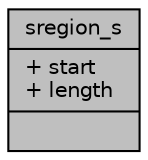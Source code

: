 digraph "sregion_s"
{
 // LATEX_PDF_SIZE
  edge [fontname="Helvetica",fontsize="10",labelfontname="Helvetica",labelfontsize="10"];
  node [fontname="Helvetica",fontsize="10",shape=record];
  Node1 [label="{sregion_s\n|+ start\l+ length\l|}",height=0.2,width=0.4,color="black", fillcolor="grey75", style="filled", fontcolor="black",tooltip=" "];
}
